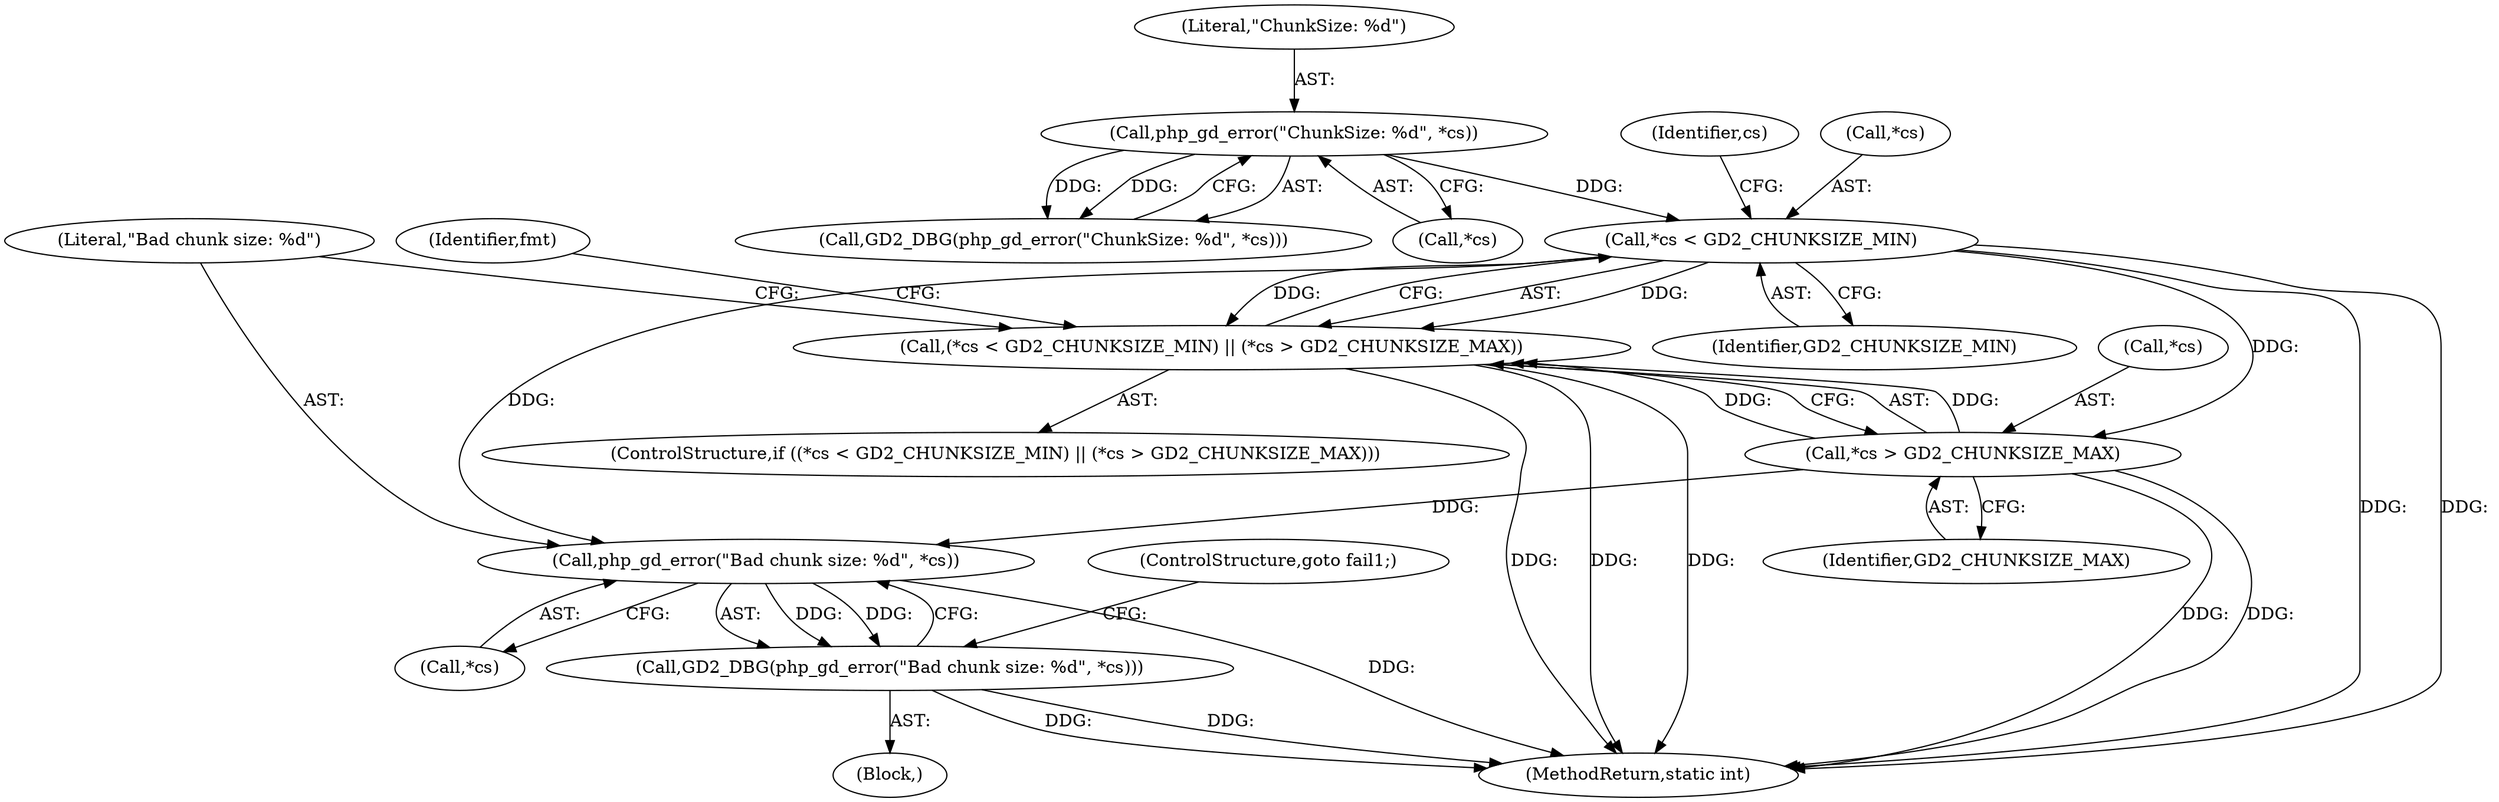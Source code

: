digraph "0_php-src_7722455726bec8c53458a32851d2a87982cf0eac?w=1@pointer" {
"1000244" [label="(Call,*cs < GD2_CHUNKSIZE_MIN)"];
"1000238" [label="(Call,php_gd_error(\"ChunkSize: %d\", *cs))"];
"1000243" [label="(Call,(*cs < GD2_CHUNKSIZE_MIN) || (*cs > GD2_CHUNKSIZE_MAX))"];
"1000248" [label="(Call,*cs > GD2_CHUNKSIZE_MAX)"];
"1000254" [label="(Call,php_gd_error(\"Bad chunk size: %d\", *cs))"];
"1000253" [label="(Call,GD2_DBG(php_gd_error(\"Bad chunk size: %d\", *cs)))"];
"1000255" [label="(Literal,\"Bad chunk size: %d\")"];
"1000258" [label="(ControlStructure,goto fail1;)"];
"1000254" [label="(Call,php_gd_error(\"Bad chunk size: %d\", *cs))"];
"1000239" [label="(Literal,\"ChunkSize: %d\")"];
"1000252" [label="(Block,)"];
"1000253" [label="(Call,GD2_DBG(php_gd_error(\"Bad chunk size: %d\", *cs)))"];
"1000247" [label="(Identifier,GD2_CHUNKSIZE_MIN)"];
"1000251" [label="(Identifier,GD2_CHUNKSIZE_MAX)"];
"1000256" [label="(Call,*cs)"];
"1000250" [label="(Identifier,cs)"];
"1000240" [label="(Call,*cs)"];
"1000442" [label="(MethodReturn,static int)"];
"1000248" [label="(Call,*cs > GD2_CHUNKSIZE_MAX)"];
"1000244" [label="(Call,*cs < GD2_CHUNKSIZE_MIN)"];
"1000249" [label="(Call,*cs)"];
"1000245" [label="(Call,*cs)"];
"1000242" [label="(ControlStructure,if ((*cs < GD2_CHUNKSIZE_MIN) || (*cs > GD2_CHUNKSIZE_MAX)))"];
"1000237" [label="(Call,GD2_DBG(php_gd_error(\"ChunkSize: %d\", *cs)))"];
"1000238" [label="(Call,php_gd_error(\"ChunkSize: %d\", *cs))"];
"1000243" [label="(Call,(*cs < GD2_CHUNKSIZE_MIN) || (*cs > GD2_CHUNKSIZE_MAX))"];
"1000262" [label="(Identifier,fmt)"];
"1000244" -> "1000243"  [label="AST: "];
"1000244" -> "1000247"  [label="CFG: "];
"1000245" -> "1000244"  [label="AST: "];
"1000247" -> "1000244"  [label="AST: "];
"1000250" -> "1000244"  [label="CFG: "];
"1000243" -> "1000244"  [label="CFG: "];
"1000244" -> "1000442"  [label="DDG: "];
"1000244" -> "1000442"  [label="DDG: "];
"1000244" -> "1000243"  [label="DDG: "];
"1000244" -> "1000243"  [label="DDG: "];
"1000238" -> "1000244"  [label="DDG: "];
"1000244" -> "1000248"  [label="DDG: "];
"1000244" -> "1000254"  [label="DDG: "];
"1000238" -> "1000237"  [label="AST: "];
"1000238" -> "1000240"  [label="CFG: "];
"1000239" -> "1000238"  [label="AST: "];
"1000240" -> "1000238"  [label="AST: "];
"1000237" -> "1000238"  [label="CFG: "];
"1000238" -> "1000237"  [label="DDG: "];
"1000238" -> "1000237"  [label="DDG: "];
"1000243" -> "1000242"  [label="AST: "];
"1000243" -> "1000248"  [label="CFG: "];
"1000248" -> "1000243"  [label="AST: "];
"1000255" -> "1000243"  [label="CFG: "];
"1000262" -> "1000243"  [label="CFG: "];
"1000243" -> "1000442"  [label="DDG: "];
"1000243" -> "1000442"  [label="DDG: "];
"1000243" -> "1000442"  [label="DDG: "];
"1000248" -> "1000243"  [label="DDG: "];
"1000248" -> "1000243"  [label="DDG: "];
"1000248" -> "1000251"  [label="CFG: "];
"1000249" -> "1000248"  [label="AST: "];
"1000251" -> "1000248"  [label="AST: "];
"1000248" -> "1000442"  [label="DDG: "];
"1000248" -> "1000442"  [label="DDG: "];
"1000248" -> "1000254"  [label="DDG: "];
"1000254" -> "1000253"  [label="AST: "];
"1000254" -> "1000256"  [label="CFG: "];
"1000255" -> "1000254"  [label="AST: "];
"1000256" -> "1000254"  [label="AST: "];
"1000253" -> "1000254"  [label="CFG: "];
"1000254" -> "1000442"  [label="DDG: "];
"1000254" -> "1000253"  [label="DDG: "];
"1000254" -> "1000253"  [label="DDG: "];
"1000253" -> "1000252"  [label="AST: "];
"1000258" -> "1000253"  [label="CFG: "];
"1000253" -> "1000442"  [label="DDG: "];
"1000253" -> "1000442"  [label="DDG: "];
}
